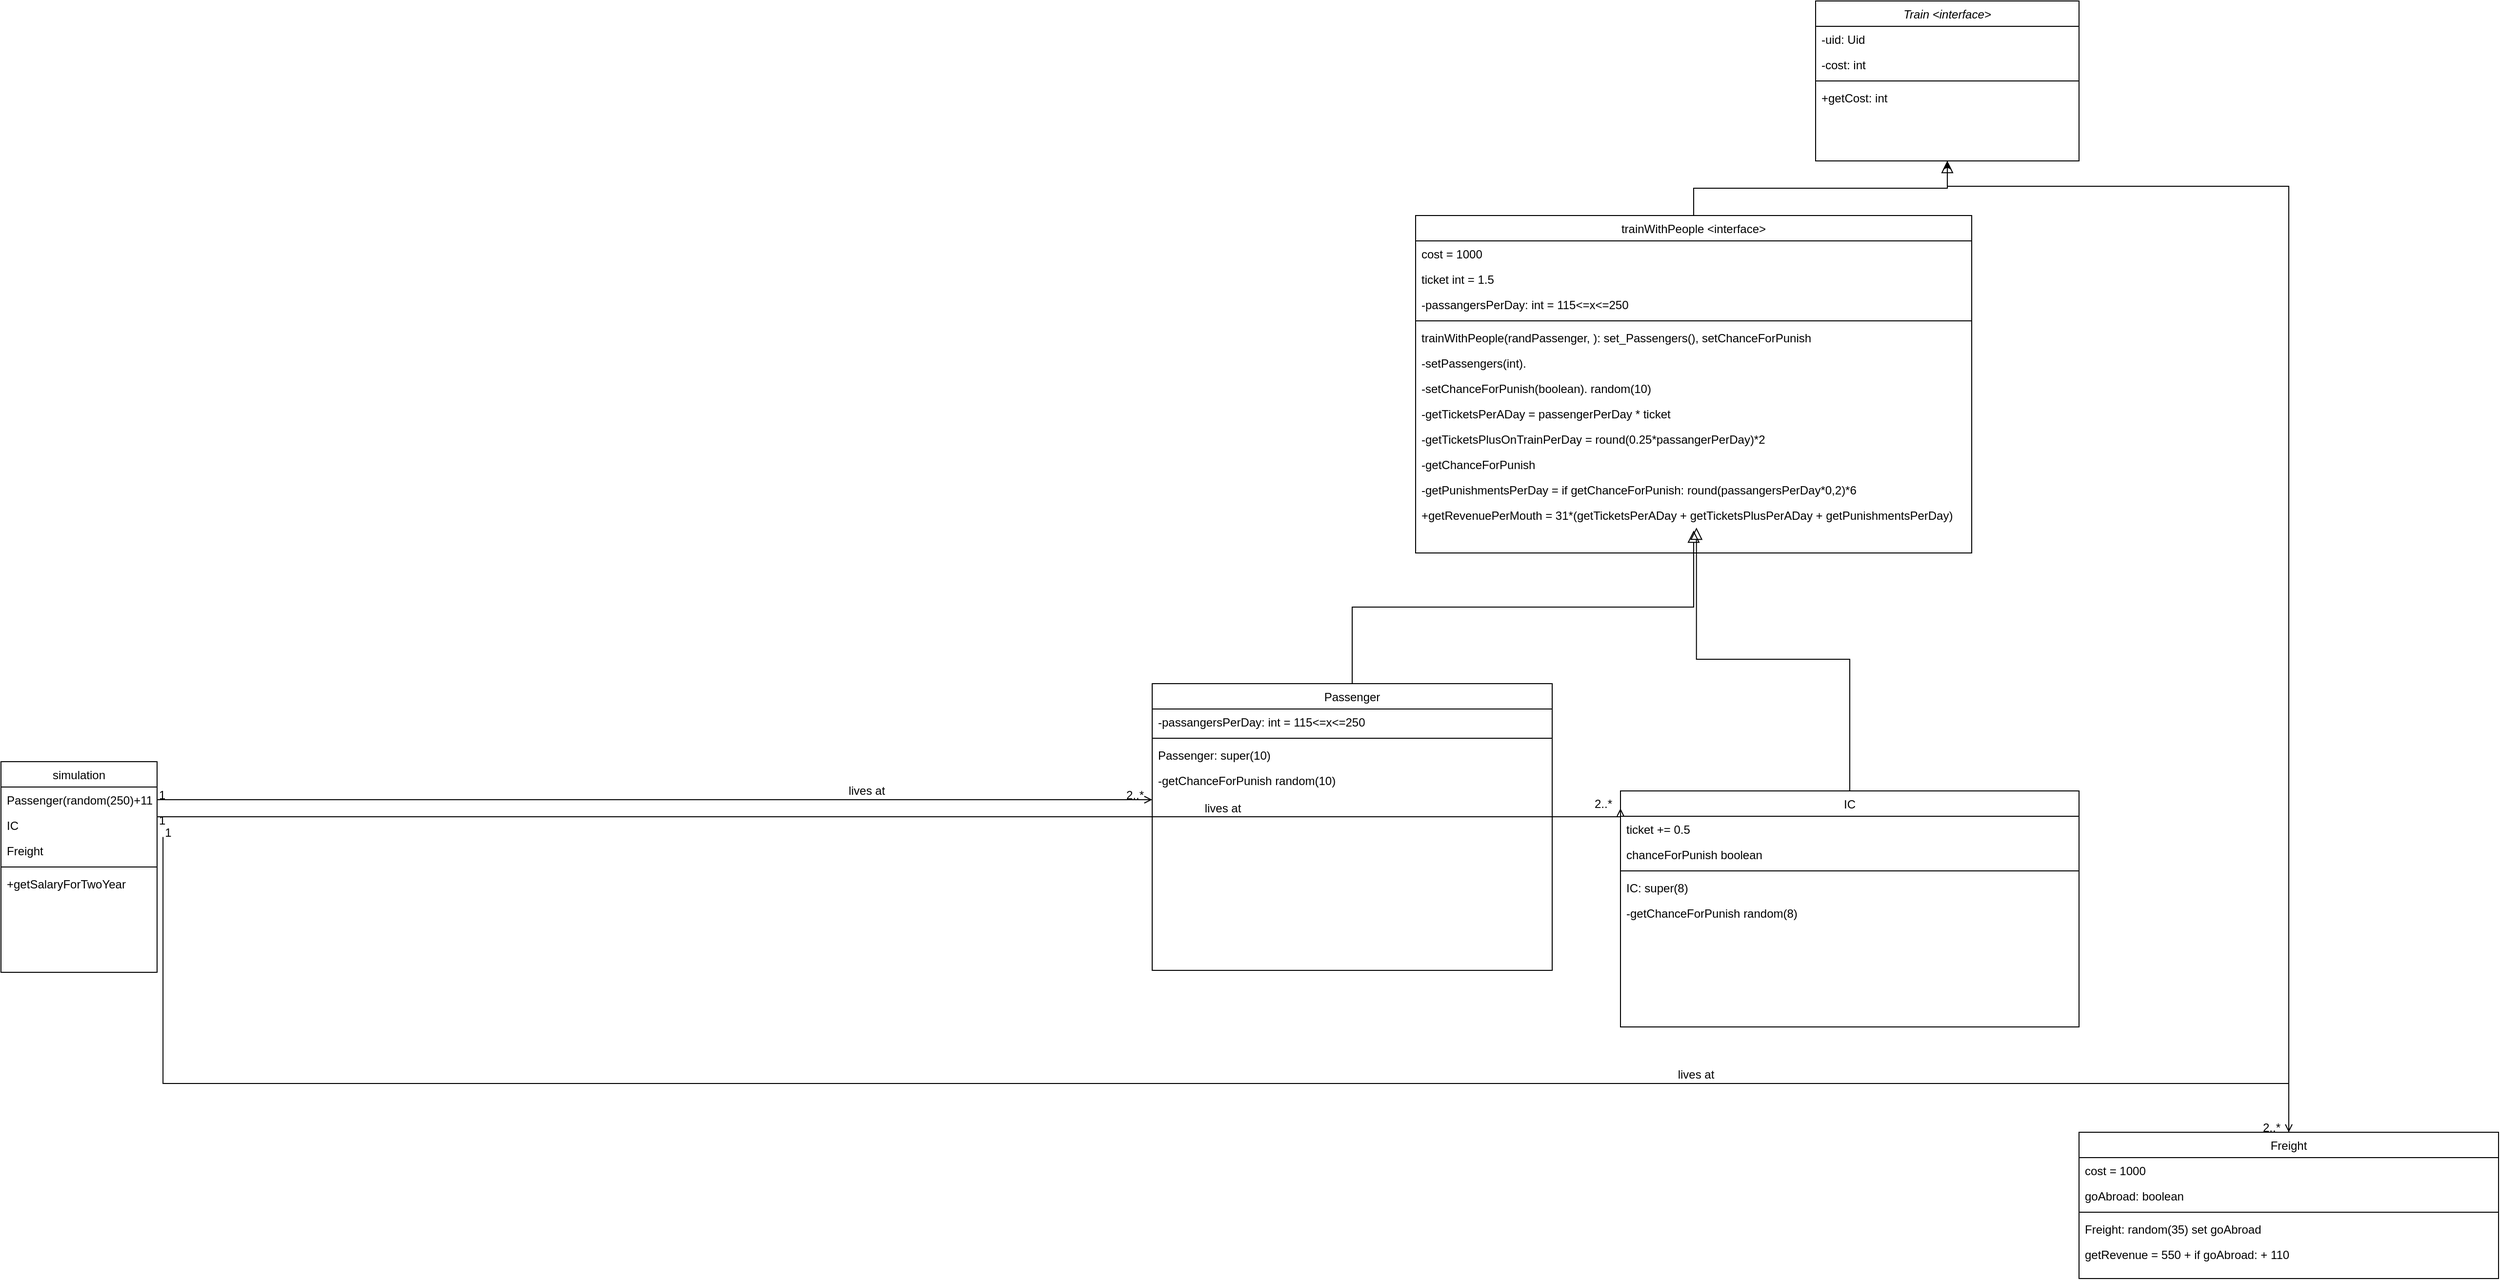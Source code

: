 <mxfile version="13.8.8" type="device"><diagram id="C5RBs43oDa-KdzZeNtuy" name="Page-1"><mxGraphModel dx="2794" dy="623" grid="1" gridSize="10" guides="1" tooltips="1" connect="1" arrows="1" fold="1" page="1" pageScale="1" pageWidth="827" pageHeight="1169" math="0" shadow="0"><root><mxCell id="WIyWlLk6GJQsqaUBKTNV-0"/><mxCell id="WIyWlLk6GJQsqaUBKTNV-1" parent="WIyWlLk6GJQsqaUBKTNV-0"/><mxCell id="zkfFHV4jXpPFQw0GAbJ--0" value="Train &lt;interface&gt;" style="swimlane;fontStyle=2;align=center;verticalAlign=top;childLayout=stackLayout;horizontal=1;startSize=26;horizontalStack=0;resizeParent=1;resizeLast=0;collapsible=1;marginBottom=0;rounded=0;shadow=0;strokeWidth=1;" parent="WIyWlLk6GJQsqaUBKTNV-1" vertex="1"><mxGeometry x="370" y="20" width="270" height="164" as="geometry"><mxRectangle x="230" y="140" width="160" height="26" as="alternateBounds"/></mxGeometry></mxCell><mxCell id="zkfFHV4jXpPFQw0GAbJ--1" value="-uid: Uid" style="text;align=left;verticalAlign=top;spacingLeft=4;spacingRight=4;overflow=hidden;rotatable=0;points=[[0,0.5],[1,0.5]];portConstraint=eastwest;" parent="zkfFHV4jXpPFQw0GAbJ--0" vertex="1"><mxGeometry y="26" width="270" height="26" as="geometry"/></mxCell><mxCell id="zkfFHV4jXpPFQw0GAbJ--2" value="-cost: int" style="text;align=left;verticalAlign=top;spacingLeft=4;spacingRight=4;overflow=hidden;rotatable=0;points=[[0,0.5],[1,0.5]];portConstraint=eastwest;rounded=0;shadow=0;html=0;" parent="zkfFHV4jXpPFQw0GAbJ--0" vertex="1"><mxGeometry y="52" width="270" height="26" as="geometry"/></mxCell><mxCell id="zkfFHV4jXpPFQw0GAbJ--4" value="" style="line;html=1;strokeWidth=1;align=left;verticalAlign=middle;spacingTop=-1;spacingLeft=3;spacingRight=3;rotatable=0;labelPosition=right;points=[];portConstraint=eastwest;" parent="zkfFHV4jXpPFQw0GAbJ--0" vertex="1"><mxGeometry y="78" width="270" height="8" as="geometry"/></mxCell><mxCell id="K4CjkmDu9CIMtUpE0YaK-86" value="+getCost: int" style="text;align=left;verticalAlign=top;spacingLeft=4;spacingRight=4;overflow=hidden;rotatable=0;points=[[0,0.5],[1,0.5]];portConstraint=eastwest;rounded=0;shadow=0;html=0;" vertex="1" parent="zkfFHV4jXpPFQw0GAbJ--0"><mxGeometry y="86" width="270" height="26" as="geometry"/></mxCell><mxCell id="zkfFHV4jXpPFQw0GAbJ--6" value="IC" style="swimlane;fontStyle=0;align=center;verticalAlign=top;childLayout=stackLayout;horizontal=1;startSize=26;horizontalStack=0;resizeParent=1;resizeLast=0;collapsible=1;marginBottom=0;rounded=0;shadow=0;strokeWidth=1;" parent="WIyWlLk6GJQsqaUBKTNV-1" vertex="1"><mxGeometry x="170" y="830" width="470" height="242" as="geometry"><mxRectangle x="130" y="380" width="160" height="26" as="alternateBounds"/></mxGeometry></mxCell><mxCell id="K4CjkmDu9CIMtUpE0YaK-12" value="ticket += 0.5" style="text;align=left;verticalAlign=top;spacingLeft=4;spacingRight=4;overflow=hidden;rotatable=0;points=[[0,0.5],[1,0.5]];portConstraint=eastwest;" vertex="1" parent="zkfFHV4jXpPFQw0GAbJ--6"><mxGeometry y="26" width="470" height="26" as="geometry"/></mxCell><mxCell id="K4CjkmDu9CIMtUpE0YaK-29" value="chanceForPunish boolean" style="text;align=left;verticalAlign=top;spacingLeft=4;spacingRight=4;overflow=hidden;rotatable=0;points=[[0,0.5],[1,0.5]];portConstraint=eastwest;" vertex="1" parent="zkfFHV4jXpPFQw0GAbJ--6"><mxGeometry y="52" width="470" height="26" as="geometry"/></mxCell><mxCell id="zkfFHV4jXpPFQw0GAbJ--9" value="" style="line;html=1;strokeWidth=1;align=left;verticalAlign=middle;spacingTop=-1;spacingLeft=3;spacingRight=3;rotatable=0;labelPosition=right;points=[];portConstraint=eastwest;" parent="zkfFHV4jXpPFQw0GAbJ--6" vertex="1"><mxGeometry y="78" width="470" height="8" as="geometry"/></mxCell><mxCell id="K4CjkmDu9CIMtUpE0YaK-17" value="IC: super(8)" style="text;align=left;verticalAlign=top;spacingLeft=4;spacingRight=4;overflow=hidden;rotatable=0;points=[[0,0.5],[1,0.5]];portConstraint=eastwest;" vertex="1" parent="zkfFHV4jXpPFQw0GAbJ--6"><mxGeometry y="86" width="470" height="26" as="geometry"/></mxCell><mxCell id="K4CjkmDu9CIMtUpE0YaK-59" value="-getChanceForPunish random(8)" style="text;align=left;verticalAlign=top;spacingLeft=4;spacingRight=4;overflow=hidden;rotatable=0;points=[[0,0.5],[1,0.5]];portConstraint=eastwest;" vertex="1" parent="zkfFHV4jXpPFQw0GAbJ--6"><mxGeometry y="112" width="470" height="26" as="geometry"/></mxCell><mxCell id="zkfFHV4jXpPFQw0GAbJ--12" value="" style="endArrow=block;endSize=10;endFill=0;shadow=0;strokeWidth=1;rounded=0;edgeStyle=elbowEdgeStyle;elbow=vertical;entryX=0.505;entryY=1;entryDx=0;entryDy=0;entryPerimeter=0;" parent="WIyWlLk6GJQsqaUBKTNV-1" source="zkfFHV4jXpPFQw0GAbJ--6" target="K4CjkmDu9CIMtUpE0YaK-57" edge="1"><mxGeometry width="160" relative="1" as="geometry"><mxPoint x="200" y="203" as="sourcePoint"/><mxPoint x="200" y="203" as="targetPoint"/></mxGeometry></mxCell><mxCell id="zkfFHV4jXpPFQw0GAbJ--13" value="Freight" style="swimlane;fontStyle=0;align=center;verticalAlign=top;childLayout=stackLayout;horizontal=1;startSize=26;horizontalStack=0;resizeParent=1;resizeLast=0;collapsible=1;marginBottom=0;rounded=0;shadow=0;strokeWidth=1;" parent="WIyWlLk6GJQsqaUBKTNV-1" vertex="1"><mxGeometry x="640" y="1180" width="430" height="150" as="geometry"><mxRectangle x="340" y="380" width="170" height="26" as="alternateBounds"/></mxGeometry></mxCell><mxCell id="zkfFHV4jXpPFQw0GAbJ--14" value="cost = 1000" style="text;align=left;verticalAlign=top;spacingLeft=4;spacingRight=4;overflow=hidden;rotatable=0;points=[[0,0.5],[1,0.5]];portConstraint=eastwest;" parent="zkfFHV4jXpPFQw0GAbJ--13" vertex="1"><mxGeometry y="26" width="430" height="26" as="geometry"/></mxCell><mxCell id="K4CjkmDu9CIMtUpE0YaK-26" value="goAbroad: boolean" style="text;align=left;verticalAlign=top;spacingLeft=4;spacingRight=4;overflow=hidden;rotatable=0;points=[[0,0.5],[1,0.5]];portConstraint=eastwest;" vertex="1" parent="zkfFHV4jXpPFQw0GAbJ--13"><mxGeometry y="52" width="430" height="26" as="geometry"/></mxCell><mxCell id="zkfFHV4jXpPFQw0GAbJ--15" value="" style="line;html=1;strokeWidth=1;align=left;verticalAlign=middle;spacingTop=-1;spacingLeft=3;spacingRight=3;rotatable=0;labelPosition=right;points=[];portConstraint=eastwest;" parent="zkfFHV4jXpPFQw0GAbJ--13" vertex="1"><mxGeometry y="78" width="430" height="8" as="geometry"/></mxCell><mxCell id="K4CjkmDu9CIMtUpE0YaK-27" value="Freight: random(35) set goAbroad" style="text;align=left;verticalAlign=top;spacingLeft=4;spacingRight=4;overflow=hidden;rotatable=0;points=[[0,0.5],[1,0.5]];portConstraint=eastwest;" vertex="1" parent="zkfFHV4jXpPFQw0GAbJ--13"><mxGeometry y="86" width="430" height="26" as="geometry"/></mxCell><mxCell id="K4CjkmDu9CIMtUpE0YaK-25" value="getRevenue = 550 + if goAbroad: + 110" style="text;align=left;verticalAlign=top;spacingLeft=4;spacingRight=4;overflow=hidden;rotatable=0;points=[[0,0.5],[1,0.5]];portConstraint=eastwest;" vertex="1" parent="zkfFHV4jXpPFQw0GAbJ--13"><mxGeometry y="112" width="430" height="26" as="geometry"/></mxCell><mxCell id="zkfFHV4jXpPFQw0GAbJ--16" value="" style="endArrow=block;endSize=10;endFill=0;shadow=0;strokeWidth=1;rounded=0;edgeStyle=elbowEdgeStyle;elbow=vertical;entryX=0.5;entryY=1;entryDx=0;entryDy=0;" parent="WIyWlLk6GJQsqaUBKTNV-1" source="zkfFHV4jXpPFQw0GAbJ--13" target="zkfFHV4jXpPFQw0GAbJ--0" edge="1"><mxGeometry width="160" relative="1" as="geometry"><mxPoint x="210" y="373" as="sourcePoint"/><mxPoint x="310" y="340" as="targetPoint"/><Array as="points"><mxPoint x="620" y="210"/></Array></mxGeometry></mxCell><mxCell id="zkfFHV4jXpPFQw0GAbJ--17" value="simulation" style="swimlane;fontStyle=0;align=center;verticalAlign=top;childLayout=stackLayout;horizontal=1;startSize=26;horizontalStack=0;resizeParent=1;resizeLast=0;collapsible=1;marginBottom=0;rounded=0;shadow=0;strokeWidth=1;" parent="WIyWlLk6GJQsqaUBKTNV-1" vertex="1"><mxGeometry x="-1490" y="800" width="160" height="216" as="geometry"><mxRectangle x="550" y="140" width="160" height="26" as="alternateBounds"/></mxGeometry></mxCell><mxCell id="zkfFHV4jXpPFQw0GAbJ--18" value="Passenger(random(250)+115)" style="text;align=left;verticalAlign=top;spacingLeft=4;spacingRight=4;overflow=hidden;rotatable=0;points=[[0,0.5],[1,0.5]];portConstraint=eastwest;" parent="zkfFHV4jXpPFQw0GAbJ--17" vertex="1"><mxGeometry y="26" width="160" height="26" as="geometry"/></mxCell><mxCell id="K4CjkmDu9CIMtUpE0YaK-60" value="IC" style="text;align=left;verticalAlign=top;spacingLeft=4;spacingRight=4;overflow=hidden;rotatable=0;points=[[0,0.5],[1,0.5]];portConstraint=eastwest;" vertex="1" parent="zkfFHV4jXpPFQw0GAbJ--17"><mxGeometry y="52" width="160" height="26" as="geometry"/></mxCell><mxCell id="K4CjkmDu9CIMtUpE0YaK-66" value="Freight" style="text;align=left;verticalAlign=top;spacingLeft=4;spacingRight=4;overflow=hidden;rotatable=0;points=[[0,0.5],[1,0.5]];portConstraint=eastwest;" vertex="1" parent="zkfFHV4jXpPFQw0GAbJ--17"><mxGeometry y="78" width="160" height="26" as="geometry"/></mxCell><mxCell id="zkfFHV4jXpPFQw0GAbJ--23" value="" style="line;html=1;strokeWidth=1;align=left;verticalAlign=middle;spacingTop=-1;spacingLeft=3;spacingRight=3;rotatable=0;labelPosition=right;points=[];portConstraint=eastwest;" parent="zkfFHV4jXpPFQw0GAbJ--17" vertex="1"><mxGeometry y="104" width="160" height="8" as="geometry"/></mxCell><mxCell id="K4CjkmDu9CIMtUpE0YaK-71" value="+getSalaryForTwoYear" style="text;align=left;verticalAlign=top;spacingLeft=4;spacingRight=4;overflow=hidden;rotatable=0;points=[[0,0.5],[1,0.5]];portConstraint=eastwest;" vertex="1" parent="zkfFHV4jXpPFQw0GAbJ--17"><mxGeometry y="112" width="160" height="26" as="geometry"/></mxCell><mxCell id="zkfFHV4jXpPFQw0GAbJ--26" value="" style="endArrow=open;shadow=0;strokeWidth=1;rounded=0;endFill=1;edgeStyle=elbowEdgeStyle;elbow=vertical;exitX=1;exitY=0.5;exitDx=0;exitDy=0;" parent="WIyWlLk6GJQsqaUBKTNV-1" source="zkfFHV4jXpPFQw0GAbJ--18" target="K4CjkmDu9CIMtUpE0YaK-0" edge="1"><mxGeometry x="0.5" y="41" relative="1" as="geometry"><mxPoint x="380" y="192" as="sourcePoint"/><mxPoint x="-60" y="180" as="targetPoint"/><mxPoint x="-40" y="32" as="offset"/></mxGeometry></mxCell><mxCell id="zkfFHV4jXpPFQw0GAbJ--27" value="1" style="resizable=0;align=left;verticalAlign=bottom;labelBackgroundColor=none;fontSize=12;" parent="zkfFHV4jXpPFQw0GAbJ--26" connectable="0" vertex="1"><mxGeometry x="-1" relative="1" as="geometry"><mxPoint y="4" as="offset"/></mxGeometry></mxCell><mxCell id="zkfFHV4jXpPFQw0GAbJ--28" value="2..*" style="resizable=0;align=right;verticalAlign=bottom;labelBackgroundColor=none;fontSize=12;" parent="zkfFHV4jXpPFQw0GAbJ--26" connectable="0" vertex="1"><mxGeometry x="1" relative="1" as="geometry"><mxPoint x="-7" y="4" as="offset"/></mxGeometry></mxCell><mxCell id="zkfFHV4jXpPFQw0GAbJ--29" value="lives at" style="text;html=1;resizable=0;points=[];;align=center;verticalAlign=middle;labelBackgroundColor=none;rounded=0;shadow=0;strokeWidth=1;fontSize=12;" parent="zkfFHV4jXpPFQw0GAbJ--26" vertex="1" connectable="0"><mxGeometry x="0.5" y="49" relative="1" as="geometry"><mxPoint x="-38" y="40" as="offset"/></mxGeometry></mxCell><mxCell id="K4CjkmDu9CIMtUpE0YaK-0" value="Passenger" style="swimlane;fontStyle=0;align=center;verticalAlign=top;childLayout=stackLayout;horizontal=1;startSize=26;horizontalStack=0;resizeParent=1;resizeLast=0;collapsible=1;marginBottom=0;rounded=0;shadow=0;strokeWidth=1;" vertex="1" parent="WIyWlLk6GJQsqaUBKTNV-1"><mxGeometry x="-310" y="720" width="410" height="294" as="geometry"><mxRectangle x="130" y="380" width="160" height="26" as="alternateBounds"/></mxGeometry></mxCell><mxCell id="K4CjkmDu9CIMtUpE0YaK-19" value="-passangersPerDay: int = 115&lt;=x&lt;=250" style="text;align=left;verticalAlign=top;spacingLeft=4;spacingRight=4;overflow=hidden;rotatable=0;points=[[0,0.5],[1,0.5]];portConstraint=eastwest;" vertex="1" parent="K4CjkmDu9CIMtUpE0YaK-0"><mxGeometry y="26" width="410" height="26" as="geometry"/></mxCell><mxCell id="K4CjkmDu9CIMtUpE0YaK-3" value="" style="line;html=1;strokeWidth=1;align=left;verticalAlign=middle;spacingTop=-1;spacingLeft=3;spacingRight=3;rotatable=0;labelPosition=right;points=[];portConstraint=eastwest;" vertex="1" parent="K4CjkmDu9CIMtUpE0YaK-0"><mxGeometry y="52" width="410" height="8" as="geometry"/></mxCell><mxCell id="K4CjkmDu9CIMtUpE0YaK-16" value="Passenger: super(10)" style="text;align=left;verticalAlign=top;spacingLeft=4;spacingRight=4;overflow=hidden;rotatable=0;points=[[0,0.5],[1,0.5]];portConstraint=eastwest;" vertex="1" parent="K4CjkmDu9CIMtUpE0YaK-0"><mxGeometry y="60" width="410" height="26" as="geometry"/></mxCell><mxCell id="K4CjkmDu9CIMtUpE0YaK-58" value="-getChanceForPunish random(10)" style="text;align=left;verticalAlign=top;spacingLeft=4;spacingRight=4;overflow=hidden;rotatable=0;points=[[0,0.5],[1,0.5]];portConstraint=eastwest;" vertex="1" parent="K4CjkmDu9CIMtUpE0YaK-0"><mxGeometry y="86" width="410" height="26" as="geometry"/></mxCell><mxCell id="K4CjkmDu9CIMtUpE0YaK-6" value="" style="endArrow=block;endSize=10;endFill=0;shadow=0;strokeWidth=1;rounded=0;edgeStyle=elbowEdgeStyle;elbow=vertical;exitX=0.5;exitY=0;exitDx=0;exitDy=0;entryX=0.5;entryY=1.115;entryDx=0;entryDy=0;entryPerimeter=0;" edge="1" parent="WIyWlLk6GJQsqaUBKTNV-1" source="K4CjkmDu9CIMtUpE0YaK-0" target="K4CjkmDu9CIMtUpE0YaK-57"><mxGeometry width="160" relative="1" as="geometry"><mxPoint x="210" y="370" as="sourcePoint"/><mxPoint x="255" y="232" as="targetPoint"/></mxGeometry></mxCell><mxCell id="K4CjkmDu9CIMtUpE0YaK-55" style="edgeStyle=orthogonalEdgeStyle;rounded=0;orthogonalLoop=1;jettySize=auto;html=1;entryX=0.5;entryY=1;entryDx=0;entryDy=0;" edge="1" parent="WIyWlLk6GJQsqaUBKTNV-1" source="K4CjkmDu9CIMtUpE0YaK-43" target="zkfFHV4jXpPFQw0GAbJ--0"><mxGeometry relative="1" as="geometry"/></mxCell><mxCell id="K4CjkmDu9CIMtUpE0YaK-43" value="trainWithPeople &lt;interface&gt;" style="swimlane;fontStyle=0;align=center;verticalAlign=top;childLayout=stackLayout;horizontal=1;startSize=26;horizontalStack=0;resizeParent=1;resizeLast=0;collapsible=1;marginBottom=0;rounded=0;shadow=0;strokeWidth=1;" vertex="1" parent="WIyWlLk6GJQsqaUBKTNV-1"><mxGeometry x="-40" y="240" width="570" height="346" as="geometry"><mxRectangle x="130" y="380" width="160" height="26" as="alternateBounds"/></mxGeometry></mxCell><mxCell id="K4CjkmDu9CIMtUpE0YaK-44" value="cost = 1000" style="text;align=left;verticalAlign=top;spacingLeft=4;spacingRight=4;overflow=hidden;rotatable=0;points=[[0,0.5],[1,0.5]];portConstraint=eastwest;" vertex="1" parent="K4CjkmDu9CIMtUpE0YaK-43"><mxGeometry y="26" width="570" height="26" as="geometry"/></mxCell><mxCell id="K4CjkmDu9CIMtUpE0YaK-45" value="ticket int = 1.5" style="text;align=left;verticalAlign=top;spacingLeft=4;spacingRight=4;overflow=hidden;rotatable=0;points=[[0,0.5],[1,0.5]];portConstraint=eastwest;" vertex="1" parent="K4CjkmDu9CIMtUpE0YaK-43"><mxGeometry y="52" width="570" height="26" as="geometry"/></mxCell><mxCell id="K4CjkmDu9CIMtUpE0YaK-46" value="-passangersPerDay: int = 115&lt;=x&lt;=250" style="text;align=left;verticalAlign=top;spacingLeft=4;spacingRight=4;overflow=hidden;rotatable=0;points=[[0,0.5],[1,0.5]];portConstraint=eastwest;" vertex="1" parent="K4CjkmDu9CIMtUpE0YaK-43"><mxGeometry y="78" width="570" height="26" as="geometry"/></mxCell><mxCell id="K4CjkmDu9CIMtUpE0YaK-48" value="" style="line;html=1;strokeWidth=1;align=left;verticalAlign=middle;spacingTop=-1;spacingLeft=3;spacingRight=3;rotatable=0;labelPosition=right;points=[];portConstraint=eastwest;" vertex="1" parent="K4CjkmDu9CIMtUpE0YaK-43"><mxGeometry y="104" width="570" height="8" as="geometry"/></mxCell><mxCell id="K4CjkmDu9CIMtUpE0YaK-49" value="trainWithPeople(randPassenger, ): set_Passengers(), setChanceForPunish" style="text;align=left;verticalAlign=top;spacingLeft=4;spacingRight=4;overflow=hidden;rotatable=0;points=[[0,0.5],[1,0.5]];portConstraint=eastwest;" vertex="1" parent="K4CjkmDu9CIMtUpE0YaK-43"><mxGeometry y="112" width="570" height="26" as="geometry"/></mxCell><mxCell id="K4CjkmDu9CIMtUpE0YaK-50" value="-setPassengers(int). " style="text;align=left;verticalAlign=top;spacingLeft=4;spacingRight=4;overflow=hidden;rotatable=0;points=[[0,0.5],[1,0.5]];portConstraint=eastwest;" vertex="1" parent="K4CjkmDu9CIMtUpE0YaK-43"><mxGeometry y="138" width="570" height="26" as="geometry"/></mxCell><mxCell id="K4CjkmDu9CIMtUpE0YaK-51" value="-setChanceForPunish(boolean). random(10)" style="text;align=left;verticalAlign=top;spacingLeft=4;spacingRight=4;overflow=hidden;rotatable=0;points=[[0,0.5],[1,0.5]];portConstraint=eastwest;" vertex="1" parent="K4CjkmDu9CIMtUpE0YaK-43"><mxGeometry y="164" width="570" height="26" as="geometry"/></mxCell><mxCell id="K4CjkmDu9CIMtUpE0YaK-52" value="-getTicketsPerADay = passengerPerDay * ticket" style="text;align=left;verticalAlign=top;spacingLeft=4;spacingRight=4;overflow=hidden;rotatable=0;points=[[0,0.5],[1,0.5]];portConstraint=eastwest;" vertex="1" parent="K4CjkmDu9CIMtUpE0YaK-43"><mxGeometry y="190" width="570" height="26" as="geometry"/></mxCell><mxCell id="K4CjkmDu9CIMtUpE0YaK-53" value="-getTicketsPlusOnTrainPerDay = round(0.25*passangerPerDay)*2" style="text;align=left;verticalAlign=top;spacingLeft=4;spacingRight=4;overflow=hidden;rotatable=0;points=[[0,0.5],[1,0.5]];portConstraint=eastwest;" vertex="1" parent="K4CjkmDu9CIMtUpE0YaK-43"><mxGeometry y="216" width="570" height="26" as="geometry"/></mxCell><mxCell id="K4CjkmDu9CIMtUpE0YaK-47" value="-getChanceForPunish" style="text;align=left;verticalAlign=top;spacingLeft=4;spacingRight=4;overflow=hidden;rotatable=0;points=[[0,0.5],[1,0.5]];portConstraint=eastwest;" vertex="1" parent="K4CjkmDu9CIMtUpE0YaK-43"><mxGeometry y="242" width="570" height="26" as="geometry"/></mxCell><mxCell id="K4CjkmDu9CIMtUpE0YaK-54" value="-getPunishmentsPerDay = if getChanceForPunish: round(passangersPerDay*0,2)*6" style="text;align=left;verticalAlign=top;spacingLeft=4;spacingRight=4;overflow=hidden;rotatable=0;points=[[0,0.5],[1,0.5]];portConstraint=eastwest;" vertex="1" parent="K4CjkmDu9CIMtUpE0YaK-43"><mxGeometry y="268" width="570" height="26" as="geometry"/></mxCell><mxCell id="K4CjkmDu9CIMtUpE0YaK-57" value="+getRevenuePerMouth = 31*(getTicketsPerADay + getTicketsPlusPerADay + getPunishmentsPerDay)" style="text;align=left;verticalAlign=top;spacingLeft=4;spacingRight=4;overflow=hidden;rotatable=0;points=[[0,0.5],[1,0.5]];portConstraint=eastwest;" vertex="1" parent="K4CjkmDu9CIMtUpE0YaK-43"><mxGeometry y="294" width="570" height="26" as="geometry"/></mxCell><mxCell id="K4CjkmDu9CIMtUpE0YaK-61" value="" style="endArrow=open;shadow=0;strokeWidth=1;rounded=0;endFill=1;edgeStyle=elbowEdgeStyle;elbow=vertical;exitX=1;exitY=0.5;exitDx=0;exitDy=0;entryX=0;entryY=0.074;entryDx=0;entryDy=0;entryPerimeter=0;" edge="1" parent="WIyWlLk6GJQsqaUBKTNV-1" source="K4CjkmDu9CIMtUpE0YaK-60" target="zkfFHV4jXpPFQw0GAbJ--6"><mxGeometry x="0.5" y="41" relative="1" as="geometry"><mxPoint x="-190" y="180" as="sourcePoint"/><mxPoint x="-275" y="680" as="targetPoint"/><mxPoint x="-40" y="32" as="offset"/></mxGeometry></mxCell><mxCell id="K4CjkmDu9CIMtUpE0YaK-62" value="1" style="resizable=0;align=left;verticalAlign=bottom;labelBackgroundColor=none;fontSize=12;" connectable="0" vertex="1" parent="K4CjkmDu9CIMtUpE0YaK-61"><mxGeometry x="-1" relative="1" as="geometry"><mxPoint y="4" as="offset"/></mxGeometry></mxCell><mxCell id="K4CjkmDu9CIMtUpE0YaK-63" value="2..*" style="resizable=0;align=right;verticalAlign=bottom;labelBackgroundColor=none;fontSize=12;" connectable="0" vertex="1" parent="K4CjkmDu9CIMtUpE0YaK-61"><mxGeometry x="1" relative="1" as="geometry"><mxPoint x="-7" y="4" as="offset"/></mxGeometry></mxCell><mxCell id="K4CjkmDu9CIMtUpE0YaK-64" value="lives at" style="text;html=1;resizable=0;points=[];;align=center;verticalAlign=middle;labelBackgroundColor=none;rounded=0;shadow=0;strokeWidth=1;fontSize=12;" vertex="1" connectable="0" parent="K4CjkmDu9CIMtUpE0YaK-61"><mxGeometry x="0.5" y="49" relative="1" as="geometry"><mxPoint x="-38" y="40" as="offset"/></mxGeometry></mxCell><mxCell id="K4CjkmDu9CIMtUpE0YaK-67" value="" style="endArrow=open;shadow=0;strokeWidth=1;rounded=0;endFill=1;edgeStyle=elbowEdgeStyle;elbow=vertical;exitX=1.038;exitY=-0.027;exitDx=0;exitDy=0;exitPerimeter=0;" edge="1" parent="WIyWlLk6GJQsqaUBKTNV-1" source="K4CjkmDu9CIMtUpE0YaK-66" target="zkfFHV4jXpPFQw0GAbJ--13"><mxGeometry x="0.5" y="41" relative="1" as="geometry"><mxPoint x="-1120" y="891" as="sourcePoint"/><mxPoint x="180" y="857.908" as="targetPoint"/><mxPoint x="-40" y="32" as="offset"/><Array as="points"><mxPoint x="-660" y="1130"/><mxPoint x="-1180" y="930"/><mxPoint x="-1120" y="1100"/><mxPoint x="-300" y="1240"/></Array></mxGeometry></mxCell><mxCell id="K4CjkmDu9CIMtUpE0YaK-68" value="1" style="resizable=0;align=left;verticalAlign=bottom;labelBackgroundColor=none;fontSize=12;" connectable="0" vertex="1" parent="K4CjkmDu9CIMtUpE0YaK-67"><mxGeometry x="-1" relative="1" as="geometry"><mxPoint y="4" as="offset"/></mxGeometry></mxCell><mxCell id="K4CjkmDu9CIMtUpE0YaK-69" value="2..*" style="resizable=0;align=right;verticalAlign=bottom;labelBackgroundColor=none;fontSize=12;" connectable="0" vertex="1" parent="K4CjkmDu9CIMtUpE0YaK-67"><mxGeometry x="1" relative="1" as="geometry"><mxPoint x="-7" y="4" as="offset"/></mxGeometry></mxCell><mxCell id="K4CjkmDu9CIMtUpE0YaK-70" value="lives at" style="text;html=1;resizable=0;points=[];;align=center;verticalAlign=middle;labelBackgroundColor=none;rounded=0;shadow=0;strokeWidth=1;fontSize=12;" vertex="1" connectable="0" parent="K4CjkmDu9CIMtUpE0YaK-67"><mxGeometry x="0.5" y="49" relative="1" as="geometry"><mxPoint x="-38" y="40" as="offset"/></mxGeometry></mxCell></root></mxGraphModel></diagram></mxfile>